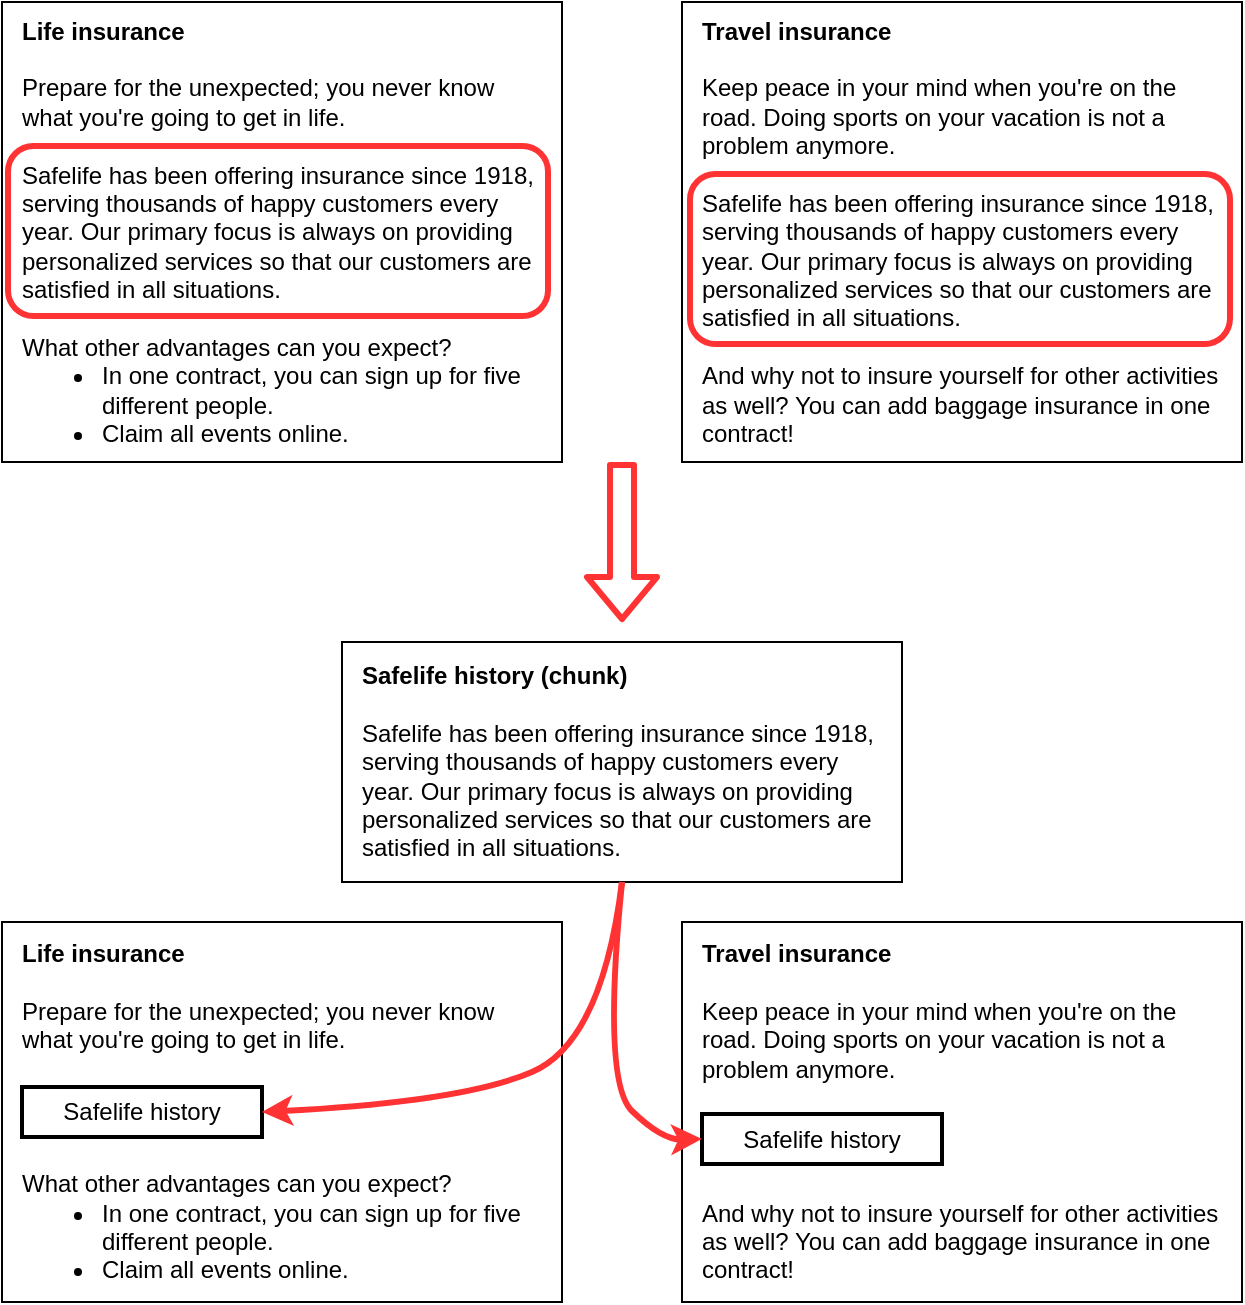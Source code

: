 <mxfile version="12.9.13" type="github">
  <diagram id="T0DUqwUE4K31bVdRsGWD" name="Page-1">
    <mxGraphModel dx="1422" dy="762" grid="1" gridSize="10" guides="1" tooltips="1" connect="1" arrows="1" fold="0" page="1" pageScale="1" pageWidth="850" pageHeight="1100" math="0" shadow="0">
      <root>
        <mxCell id="0" />
        <mxCell id="1" parent="0" />
        <mxCell id="DUuvLG7h22uEJNUV1eJU-1" value="&lt;p style=&quot;margin-top: 0pt ; margin-bottom: 0pt&quot;&gt;&lt;span style=&quot;margin-top: 0pt ; margin-bottom: 0pt&quot;&gt;&lt;b&gt;Life insurance&lt;/b&gt;&lt;/span&gt;&lt;/p&gt;&lt;p style=&quot;margin-top: 0pt ; margin-bottom: 0pt&quot;&gt;&lt;br&gt;&lt;/p&gt;&lt;p style=&quot;margin-top: 0pt ; margin-bottom: 0pt&quot;&gt;&lt;span style=&quot;margin-top: 0pt ; margin-bottom: 0pt&quot;&gt;Prepare for the unexpected; you never know what you&#39;re going to get in life.&lt;/span&gt;&lt;/p&gt;&lt;p style=&quot;margin-top: 0pt ; margin-bottom: 0pt&quot;&gt;&lt;br&gt;&lt;/p&gt;&lt;p style=&quot;margin-top: 0pt ; margin-bottom: 0pt&quot;&gt;&lt;span style=&quot;margin-top: 0pt ; margin-bottom: 0pt&quot;&gt;Safelife has been offering insurance since 1918, serving thousands of happy customers every year. Our primary focus is always on providing personalized services so that our customers are satisfied in all situations.&lt;/span&gt;&lt;/p&gt;&lt;p style=&quot;margin-top: 0pt ; margin-bottom: 0pt&quot;&gt;&lt;br&gt;&lt;/p&gt;&lt;p style=&quot;margin-top: 0pt ; margin-bottom: 0pt&quot;&gt;&lt;span style=&quot;margin-top: 0pt ; margin-bottom: 0pt&quot;&gt;What other advantages can you expect?&lt;/span&gt;&lt;/p&gt;&lt;ul style=&quot;margin-top: 0pt ; margin-bottom: 0pt&quot;&gt;&lt;li style=&quot;margin-top: 0pt ; margin-bottom: 0pt ; list-style-type: disc&quot;&gt;&lt;span style=&quot;margin-top: 0pt ; margin-bottom: 0pt&quot;&gt;In one contract, you can sign up for five different people.&lt;/span&gt;&lt;/li&gt;&lt;li style=&quot;margin-top: 0pt ; margin-bottom: 0pt ; list-style-type: disc&quot;&gt;&lt;span style=&quot;margin-top: 0pt ; margin-bottom: 0pt&quot;&gt;Claim all events online.&lt;/span&gt;&lt;/li&gt;&lt;/ul&gt;" style="rounded=0;whiteSpace=wrap;html=1;align=left;spacingLeft=0;spacing=10;fillColor=none;" vertex="1" parent="1">
          <mxGeometry x="10" y="10" width="280" height="230" as="geometry" />
        </mxCell>
        <mxCell id="DUuvLG7h22uEJNUV1eJU-2" value="&lt;p style=&quot;margin-top: 0pt ; margin-bottom: 0pt&quot;&gt;&lt;b&gt;Travel insurance&lt;/b&gt;&lt;/p&gt;&lt;p style=&quot;margin-top: 0pt ; margin-bottom: 0pt&quot;&gt;&lt;b&gt;&lt;br&gt;&lt;/b&gt;&lt;/p&gt;&lt;p style=&quot;margin-top: 0pt ; margin-bottom: 0pt&quot;&gt;Keep peace in your mind when you&#39;re on the road. Doing sports on your vacation is not a problem anymore.&lt;/p&gt;&lt;p style=&quot;margin-top: 0pt ; margin-bottom: 0pt&quot;&gt;&lt;br&gt;&lt;/p&gt;&lt;p style=&quot;margin-top: 0pt ; margin-bottom: 0pt&quot;&gt;Safelife has been offering insurance since 1918, serving thousands of happy customers every year. Our primary focus is always on providing personalized services so that our customers are satisfied in all situations.&lt;/p&gt;&lt;p style=&quot;margin-top: 0pt ; margin-bottom: 0pt&quot;&gt;&lt;br&gt;&lt;/p&gt;&lt;p style=&quot;margin-top: 0pt ; margin-bottom: 0pt&quot;&gt;And why not to insure yourself for other activities as well? You can add baggage insurance in one contract!&lt;/p&gt;" style="rounded=0;whiteSpace=wrap;html=1;align=left;spacingLeft=0;spacing=10;fillColor=none;" vertex="1" parent="1">
          <mxGeometry x="350" y="10" width="280" height="230" as="geometry" />
        </mxCell>
        <mxCell id="DUuvLG7h22uEJNUV1eJU-4" value="" style="rounded=1;whiteSpace=wrap;html=1;shadow=0;strokeColor=#FF3333;strokeWidth=3;fillColor=none;" vertex="1" parent="1">
          <mxGeometry x="13" y="82" width="270" height="85" as="geometry" />
        </mxCell>
        <mxCell id="DUuvLG7h22uEJNUV1eJU-5" value="" style="rounded=1;whiteSpace=wrap;html=1;shadow=0;strokeColor=#FF3333;strokeWidth=3;fillColor=none;" vertex="1" parent="1">
          <mxGeometry x="354" y="96" width="270" height="85" as="geometry" />
        </mxCell>
        <mxCell id="DUuvLG7h22uEJNUV1eJU-7" value="&lt;p style=&quot;margin-top: 0pt ; margin-bottom: 0pt&quot;&gt;&lt;span style=&quot;margin-top: 0pt ; margin-bottom: 0pt&quot;&gt;&lt;b&gt;Life insurance&lt;/b&gt;&lt;/span&gt;&lt;/p&gt;&lt;p style=&quot;margin-top: 0pt ; margin-bottom: 0pt&quot;&gt;&lt;br&gt;&lt;/p&gt;&lt;p style=&quot;margin-top: 0pt ; margin-bottom: 0pt&quot;&gt;&lt;span style=&quot;margin-top: 0pt ; margin-bottom: 0pt&quot;&gt;Prepare for the unexpected; you never know what you&#39;re going to get in life.&lt;/span&gt;&lt;/p&gt;&lt;p style=&quot;margin-top: 0pt ; margin-bottom: 0pt&quot;&gt;&lt;br&gt;&lt;/p&gt;&lt;p style=&quot;margin-top: 0pt ; margin-bottom: 0pt&quot;&gt;&lt;br&gt;&lt;/p&gt;&lt;p style=&quot;margin-top: 0pt ; margin-bottom: 0pt&quot;&gt;&lt;br&gt;&lt;/p&gt;&lt;p style=&quot;margin-top: 0pt ; margin-bottom: 0pt&quot;&gt;&lt;br&gt;&lt;/p&gt;&lt;p style=&quot;margin-top: 0pt ; margin-bottom: 0pt&quot;&gt;&lt;span style=&quot;margin-top: 0pt ; margin-bottom: 0pt&quot;&gt;What other advantages can you expect?&lt;/span&gt;&lt;/p&gt;&lt;ul style=&quot;margin-top: 0pt ; margin-bottom: 0pt&quot;&gt;&lt;li style=&quot;margin-top: 0pt ; margin-bottom: 0pt ; list-style-type: disc&quot;&gt;&lt;span style=&quot;margin-top: 0pt ; margin-bottom: 0pt&quot;&gt;In one contract, you can sign up for five different people.&lt;/span&gt;&lt;/li&gt;&lt;li style=&quot;margin-top: 0pt ; margin-bottom: 0pt ; list-style-type: disc&quot;&gt;&lt;span style=&quot;margin-top: 0pt ; margin-bottom: 0pt&quot;&gt;Claim all events online.&lt;/span&gt;&lt;/li&gt;&lt;/ul&gt;" style="rounded=0;whiteSpace=wrap;html=1;align=left;spacingLeft=0;spacing=10;fillColor=none;" vertex="1" parent="1">
          <mxGeometry x="10" y="470" width="280" height="190" as="geometry" />
        </mxCell>
        <mxCell id="DUuvLG7h22uEJNUV1eJU-8" value="&lt;span style=&quot;text-align: left&quot;&gt;Safelife history&lt;/span&gt;" style="rounded=0;whiteSpace=wrap;html=1;shadow=0;strokeColor=#000000;strokeWidth=2;fillColor=none;" vertex="1" parent="1">
          <mxGeometry x="20" y="552.5" width="120" height="25" as="geometry" />
        </mxCell>
        <mxCell id="DUuvLG7h22uEJNUV1eJU-9" value="&lt;p style=&quot;margin-top: 0pt ; margin-bottom: 0pt&quot;&gt;&lt;b&gt;Travel insurance&lt;/b&gt;&lt;/p&gt;&lt;p style=&quot;margin-top: 0pt ; margin-bottom: 0pt&quot;&gt;&lt;b&gt;&lt;br&gt;&lt;/b&gt;&lt;/p&gt;&lt;p style=&quot;margin-top: 0pt ; margin-bottom: 0pt&quot;&gt;Keep peace in your mind when you&#39;re on the road. Doing sports on your vacation is not a problem anymore.&lt;/p&gt;&lt;p style=&quot;margin-top: 0pt ; margin-bottom: 0pt&quot;&gt;&lt;br&gt;&lt;/p&gt;&lt;p style=&quot;margin-top: 0pt ; margin-bottom: 0pt&quot;&gt;&lt;br&gt;&lt;/p&gt;&lt;p style=&quot;margin-top: 0pt ; margin-bottom: 0pt&quot;&gt;&lt;br&gt;&lt;/p&gt;&lt;p style=&quot;margin-top: 0pt ; margin-bottom: 0pt&quot;&gt;&lt;br&gt;&lt;/p&gt;&lt;p style=&quot;margin-top: 0pt ; margin-bottom: 0pt&quot;&gt;And why not to insure yourself for other activities as well? You can add baggage insurance in one contract!&lt;/p&gt;" style="rounded=0;whiteSpace=wrap;html=1;align=left;spacingLeft=0;spacing=10;fillColor=none;" vertex="1" parent="1">
          <mxGeometry x="350" y="470" width="280" height="190" as="geometry" />
        </mxCell>
        <mxCell id="DUuvLG7h22uEJNUV1eJU-10" value="&lt;span style=&quot;text-align: left&quot;&gt;Safelife history&lt;/span&gt;" style="rounded=0;whiteSpace=wrap;html=1;shadow=0;strokeColor=#000000;strokeWidth=2;fillColor=none;" vertex="1" parent="1">
          <mxGeometry x="360" y="566" width="120" height="25" as="geometry" />
        </mxCell>
        <mxCell id="DUuvLG7h22uEJNUV1eJU-11" value="&lt;p style=&quot;margin-top: 0pt ; margin-bottom: 0pt&quot;&gt;&lt;span style=&quot;margin-top: 0pt ; margin-bottom: 0pt&quot;&gt;&lt;b&gt;Safelife history (chunk)&lt;/b&gt;&lt;/span&gt;&lt;/p&gt;&lt;p style=&quot;margin-top: 0pt ; margin-bottom: 0pt&quot;&gt;&lt;br&gt;&lt;/p&gt;&lt;p style=&quot;margin-top: 0pt ; margin-bottom: 0pt&quot;&gt;&lt;span style=&quot;margin-top: 0pt ; margin-bottom: 0pt&quot;&gt;Safelife has been offering insurance since 1918, serving thousands of happy customers every year. Our primary focus is always on providing personalized services so that our customers are satisfied in all situations.&lt;/span&gt;&lt;/p&gt;" style="rounded=0;whiteSpace=wrap;html=1;align=left;spacingLeft=0;spacing=10;fillColor=none;" vertex="1" parent="1">
          <mxGeometry x="180" y="330" width="280" height="120" as="geometry" />
        </mxCell>
        <mxCell id="DUuvLG7h22uEJNUV1eJU-14" value="" style="curved=1;endArrow=classic;html=1;entryX=1;entryY=0.5;entryDx=0;entryDy=0;strokeColor=#FF3333;strokeWidth=3;" edge="1" parent="1" target="DUuvLG7h22uEJNUV1eJU-8">
          <mxGeometry width="50" height="50" relative="1" as="geometry">
            <mxPoint x="320" y="450" as="sourcePoint" />
            <mxPoint x="600" y="320" as="targetPoint" />
            <Array as="points">
              <mxPoint x="310" y="530" />
              <mxPoint x="240" y="560" />
            </Array>
          </mxGeometry>
        </mxCell>
        <mxCell id="DUuvLG7h22uEJNUV1eJU-15" value="" style="curved=1;endArrow=classic;html=1;entryX=0;entryY=0.5;entryDx=0;entryDy=0;strokeColor=#FF3333;strokeWidth=3;exitX=0.5;exitY=1;exitDx=0;exitDy=0;" edge="1" parent="1" source="DUuvLG7h22uEJNUV1eJU-11" target="DUuvLG7h22uEJNUV1eJU-10">
          <mxGeometry width="50" height="50" relative="1" as="geometry">
            <mxPoint x="330" y="460" as="sourcePoint" />
            <mxPoint x="150" y="575" as="targetPoint" />
            <Array as="points">
              <mxPoint x="310" y="550" />
              <mxPoint x="340" y="579" />
            </Array>
          </mxGeometry>
        </mxCell>
        <mxCell id="DUuvLG7h22uEJNUV1eJU-16" value="" style="shape=flexArrow;endArrow=classic;html=1;strokeColor=#FF3333;strokeWidth=3;" edge="1" parent="1">
          <mxGeometry width="50" height="50" relative="1" as="geometry">
            <mxPoint x="320" y="240" as="sourcePoint" />
            <mxPoint x="320" y="320" as="targetPoint" />
          </mxGeometry>
        </mxCell>
      </root>
    </mxGraphModel>
  </diagram>
</mxfile>
